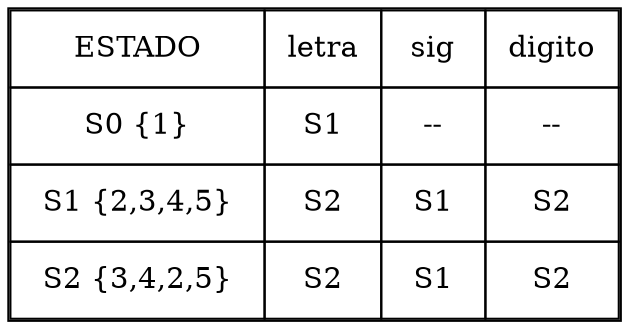 digraph grafica{
rankdir=LR;
forcelabels= true;
node [shape = plain];
nodo24 [label = <<table border = '1' cellboder = '1' cellspacing='0' cellpadding='10'>
<tr>
<td>ESTADO</td>
<td>letra</td>
<td>sig</td>
<td>digito</td>
</tr>
<tr>
<td> S0 {1} </td>
<td> S1 </td>
<td> -- </td>
<td> -- </td>
</tr>
<tr>
<td> S1 {2,3,4,5} </td>
<td> S2 </td>
<td> S1 </td>
<td> S2 </td>
</tr>
<tr>
<td> S2 {3,4,2,5} </td>
<td> S2 </td>
<td> S1 </td>
<td> S2 </td>
</tr>
</table>>];

}